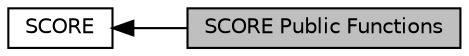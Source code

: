 digraph "SCORE Public Functions"
{
  edge [fontname="Helvetica",fontsize="10",labelfontname="Helvetica",labelfontsize="10"];
  node [fontname="Helvetica",fontsize="10",shape=box];
  rankdir=LR;
  Node2 [label="SCORE",height=0.2,width=0.4,color="black", fillcolor="white", style="filled",URL="$d7/d5a/group___s_c_o_r_e.html",tooltip="This package provides the core capabilities for score management functions."];
  Node1 [label="SCORE Public Functions",height=0.2,width=0.4,color="black", fillcolor="grey75", style="filled", fontcolor="black",tooltip=" "];
  Node2->Node1 [shape=plaintext, dir="back", style="solid"];
}
